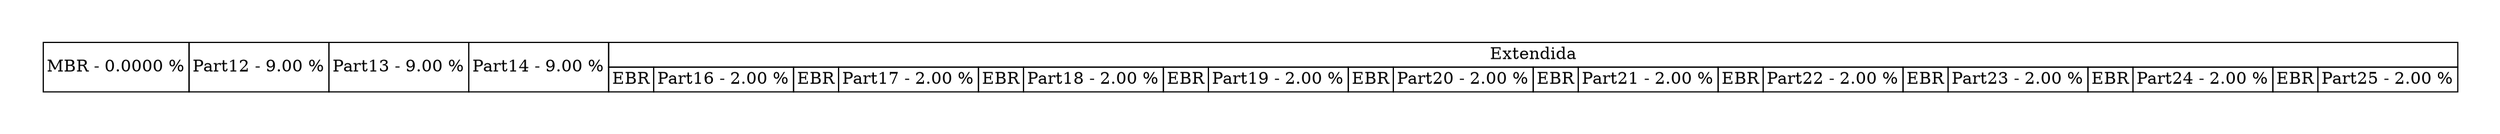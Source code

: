 digraph {
	graph[pad="0.5", nodesep="0.5", ranksep="2"]
	node [shape = plain]
	rankdir = LR
	DISK [label=<
		<table border="0" cellborder="1" cellspacing="0">
			<tr>
				<td rowspan="2">MBR - 0.0000 %</td>
				<td rowspan="2">Part12 - 9.00 %</td>
				<td rowspan="2">Part13 - 9.00 %</td>
				<td rowspan="2">Part14 - 9.00 %</td>
				<td colspan="20">Extendida</td>
			</tr>
			<tr>
				<td>EBR</td>
				<td>Part16 - 2.00 %</td>
				<td>EBR</td>
				<td>Part17 - 2.00 %</td>
				<td>EBR</td>
				<td>Part18 - 2.00 %</td>
				<td>EBR</td>
				<td>Part19 - 2.00 %</td>
				<td>EBR</td>
				<td>Part20 - 2.00 %</td>
				<td>EBR</td>
				<td>Part21 - 2.00 %</td>
				<td>EBR</td>
				<td>Part22 - 2.00 %</td>
				<td>EBR</td>
				<td>Part23 - 2.00 %</td>
				<td>EBR</td>
				<td>Part24 - 2.00 %</td>
				<td>EBR</td>
				<td>Part25 - 2.00 %</td>
			</tr>
		</table>
	>]
}
